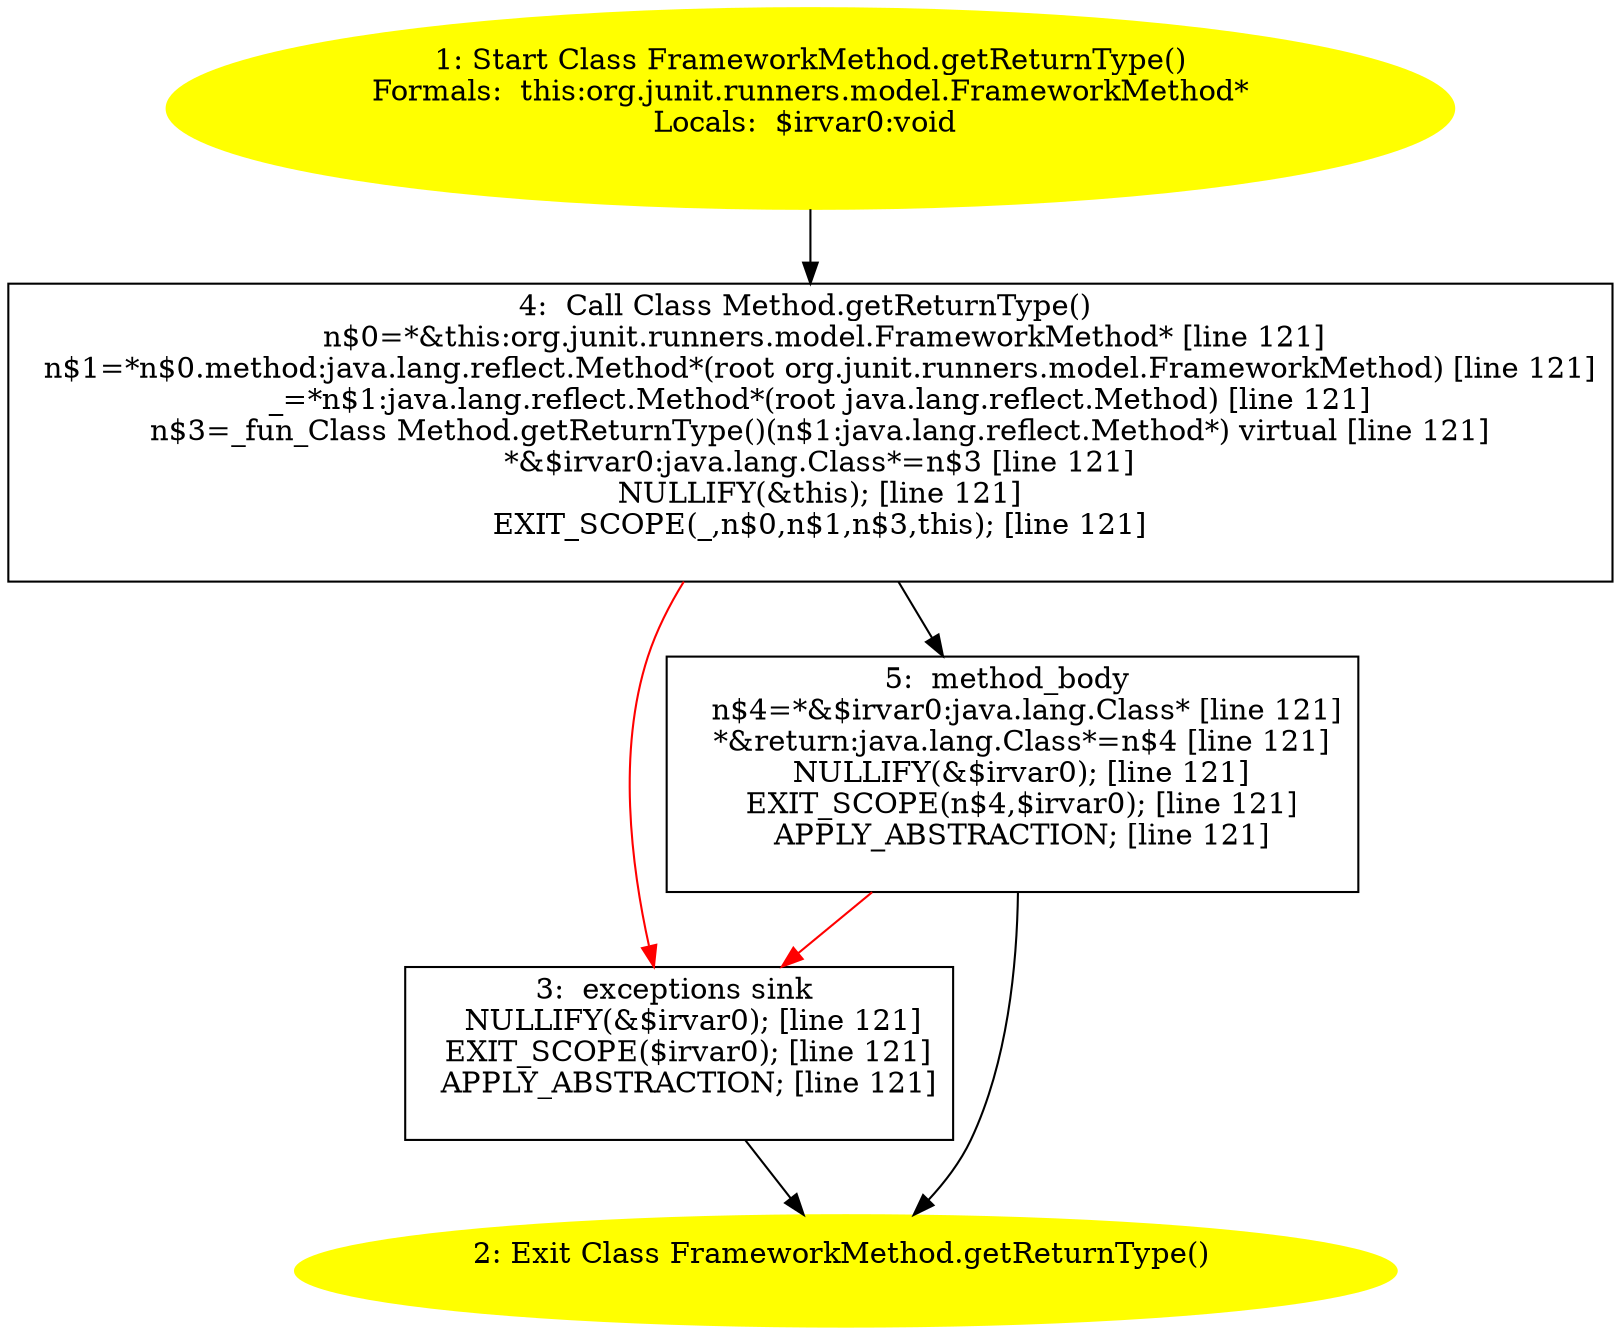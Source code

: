 /* @generated */
digraph cfg {
"org.junit.runners.model.FrameworkMethod.getReturnType():java.lang.Class.dc68223c4c913994b6585311aa160ed2_1" [label="1: Start Class FrameworkMethod.getReturnType()\nFormals:  this:org.junit.runners.model.FrameworkMethod*\nLocals:  $irvar0:void \n  " color=yellow style=filled]
	

	 "org.junit.runners.model.FrameworkMethod.getReturnType():java.lang.Class.dc68223c4c913994b6585311aa160ed2_1" -> "org.junit.runners.model.FrameworkMethod.getReturnType():java.lang.Class.dc68223c4c913994b6585311aa160ed2_4" ;
"org.junit.runners.model.FrameworkMethod.getReturnType():java.lang.Class.dc68223c4c913994b6585311aa160ed2_2" [label="2: Exit Class FrameworkMethod.getReturnType() \n  " color=yellow style=filled]
	

"org.junit.runners.model.FrameworkMethod.getReturnType():java.lang.Class.dc68223c4c913994b6585311aa160ed2_3" [label="3:  exceptions sink \n   NULLIFY(&$irvar0); [line 121]\n  EXIT_SCOPE($irvar0); [line 121]\n  APPLY_ABSTRACTION; [line 121]\n " shape="box"]
	

	 "org.junit.runners.model.FrameworkMethod.getReturnType():java.lang.Class.dc68223c4c913994b6585311aa160ed2_3" -> "org.junit.runners.model.FrameworkMethod.getReturnType():java.lang.Class.dc68223c4c913994b6585311aa160ed2_2" ;
"org.junit.runners.model.FrameworkMethod.getReturnType():java.lang.Class.dc68223c4c913994b6585311aa160ed2_4" [label="4:  Call Class Method.getReturnType() \n   n$0=*&this:org.junit.runners.model.FrameworkMethod* [line 121]\n  n$1=*n$0.method:java.lang.reflect.Method*(root org.junit.runners.model.FrameworkMethod) [line 121]\n  _=*n$1:java.lang.reflect.Method*(root java.lang.reflect.Method) [line 121]\n  n$3=_fun_Class Method.getReturnType()(n$1:java.lang.reflect.Method*) virtual [line 121]\n  *&$irvar0:java.lang.Class*=n$3 [line 121]\n  NULLIFY(&this); [line 121]\n  EXIT_SCOPE(_,n$0,n$1,n$3,this); [line 121]\n " shape="box"]
	

	 "org.junit.runners.model.FrameworkMethod.getReturnType():java.lang.Class.dc68223c4c913994b6585311aa160ed2_4" -> "org.junit.runners.model.FrameworkMethod.getReturnType():java.lang.Class.dc68223c4c913994b6585311aa160ed2_5" ;
	 "org.junit.runners.model.FrameworkMethod.getReturnType():java.lang.Class.dc68223c4c913994b6585311aa160ed2_4" -> "org.junit.runners.model.FrameworkMethod.getReturnType():java.lang.Class.dc68223c4c913994b6585311aa160ed2_3" [color="red" ];
"org.junit.runners.model.FrameworkMethod.getReturnType():java.lang.Class.dc68223c4c913994b6585311aa160ed2_5" [label="5:  method_body \n   n$4=*&$irvar0:java.lang.Class* [line 121]\n  *&return:java.lang.Class*=n$4 [line 121]\n  NULLIFY(&$irvar0); [line 121]\n  EXIT_SCOPE(n$4,$irvar0); [line 121]\n  APPLY_ABSTRACTION; [line 121]\n " shape="box"]
	

	 "org.junit.runners.model.FrameworkMethod.getReturnType():java.lang.Class.dc68223c4c913994b6585311aa160ed2_5" -> "org.junit.runners.model.FrameworkMethod.getReturnType():java.lang.Class.dc68223c4c913994b6585311aa160ed2_2" ;
	 "org.junit.runners.model.FrameworkMethod.getReturnType():java.lang.Class.dc68223c4c913994b6585311aa160ed2_5" -> "org.junit.runners.model.FrameworkMethod.getReturnType():java.lang.Class.dc68223c4c913994b6585311aa160ed2_3" [color="red" ];
}
